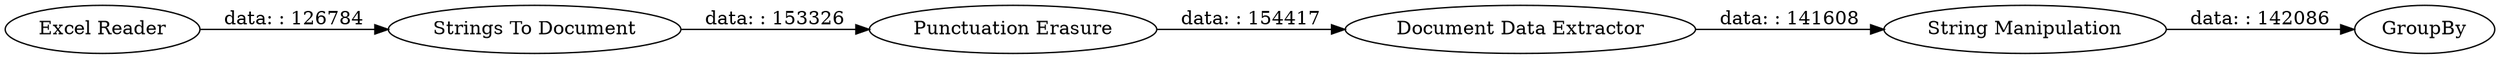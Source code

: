 digraph {
	"9147628653581184984_5" [label="Document Data Extractor"]
	"9147628653581184984_4" [label="Strings To Document"]
	"9147628653581184984_6" [label="String Manipulation"]
	"9147628653581184984_3" [label="Punctuation Erasure"]
	"9147628653581184984_2" [label=GroupBy]
	"9147628653581184984_1" [label="Excel Reader"]
	"9147628653581184984_5" -> "9147628653581184984_6" [label="data: : 141608"]
	"9147628653581184984_1" -> "9147628653581184984_4" [label="data: : 126784"]
	"9147628653581184984_4" -> "9147628653581184984_3" [label="data: : 153326"]
	"9147628653581184984_3" -> "9147628653581184984_5" [label="data: : 154417"]
	"9147628653581184984_6" -> "9147628653581184984_2" [label="data: : 142086"]
	rankdir=LR
}
